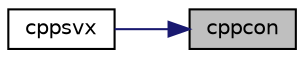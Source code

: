 digraph "cppcon"
{
 // LATEX_PDF_SIZE
  edge [fontname="Helvetica",fontsize="10",labelfontname="Helvetica",labelfontsize="10"];
  node [fontname="Helvetica",fontsize="10",shape=record];
  rankdir="RL";
  Node1 [label="cppcon",height=0.2,width=0.4,color="black", fillcolor="grey75", style="filled", fontcolor="black",tooltip="CPPCON"];
  Node1 -> Node2 [dir="back",color="midnightblue",fontsize="10",style="solid",fontname="Helvetica"];
  Node2 [label="cppsvx",height=0.2,width=0.4,color="black", fillcolor="white", style="filled",URL="$cppsvx_8f.html#a05828086b02ef88bdee1ed58fe839573",tooltip="CPPSVX computes the solution to system of linear equations A * X = B for OTHER matrices"];
}
